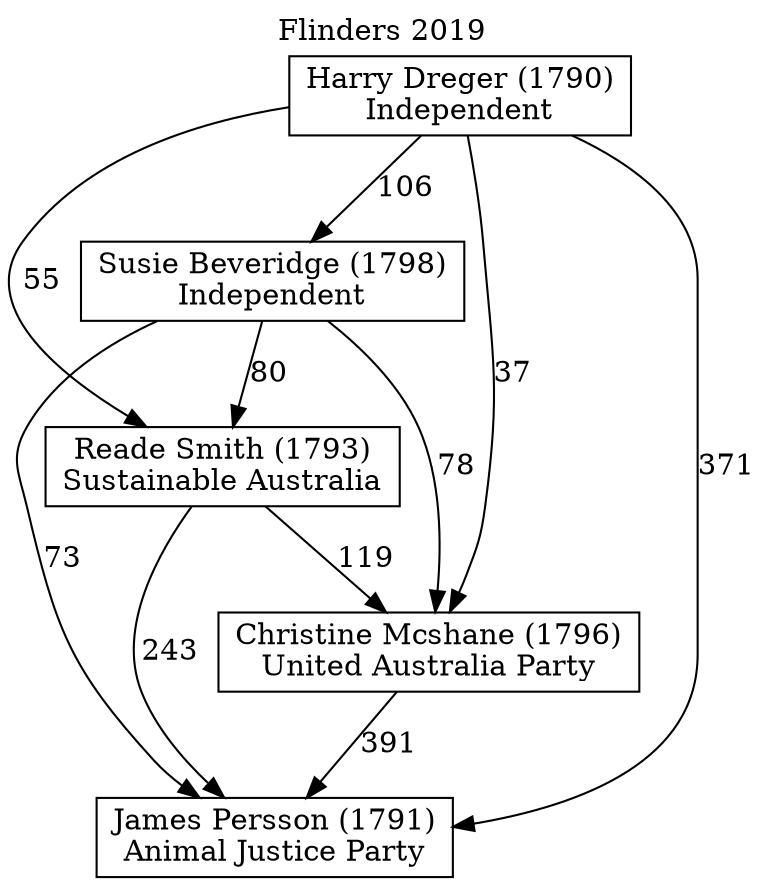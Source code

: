 // House preference flow
digraph "James Persson (1791)_Flinders_2019" {
	graph [label="Flinders 2019" labelloc=t mclimit=10]
	node [shape=box]
	"James Persson (1791)" [label="James Persson (1791)
Animal Justice Party"]
	"Christine Mcshane (1796)" [label="Christine Mcshane (1796)
United Australia Party"]
	"Reade Smith (1793)" [label="Reade Smith (1793)
Sustainable Australia"]
	"Susie Beveridge (1798)" [label="Susie Beveridge (1798)
Independent"]
	"Harry Dreger (1790)" [label="Harry Dreger (1790)
Independent"]
	"Christine Mcshane (1796)" -> "James Persson (1791)" [label=391]
	"Reade Smith (1793)" -> "Christine Mcshane (1796)" [label=119]
	"Susie Beveridge (1798)" -> "Reade Smith (1793)" [label=80]
	"Harry Dreger (1790)" -> "Susie Beveridge (1798)" [label=106]
	"Reade Smith (1793)" -> "James Persson (1791)" [label=243]
	"Susie Beveridge (1798)" -> "James Persson (1791)" [label=73]
	"Harry Dreger (1790)" -> "James Persson (1791)" [label=371]
	"Harry Dreger (1790)" -> "Reade Smith (1793)" [label=55]
	"Susie Beveridge (1798)" -> "Christine Mcshane (1796)" [label=78]
	"Harry Dreger (1790)" -> "Christine Mcshane (1796)" [label=37]
}
